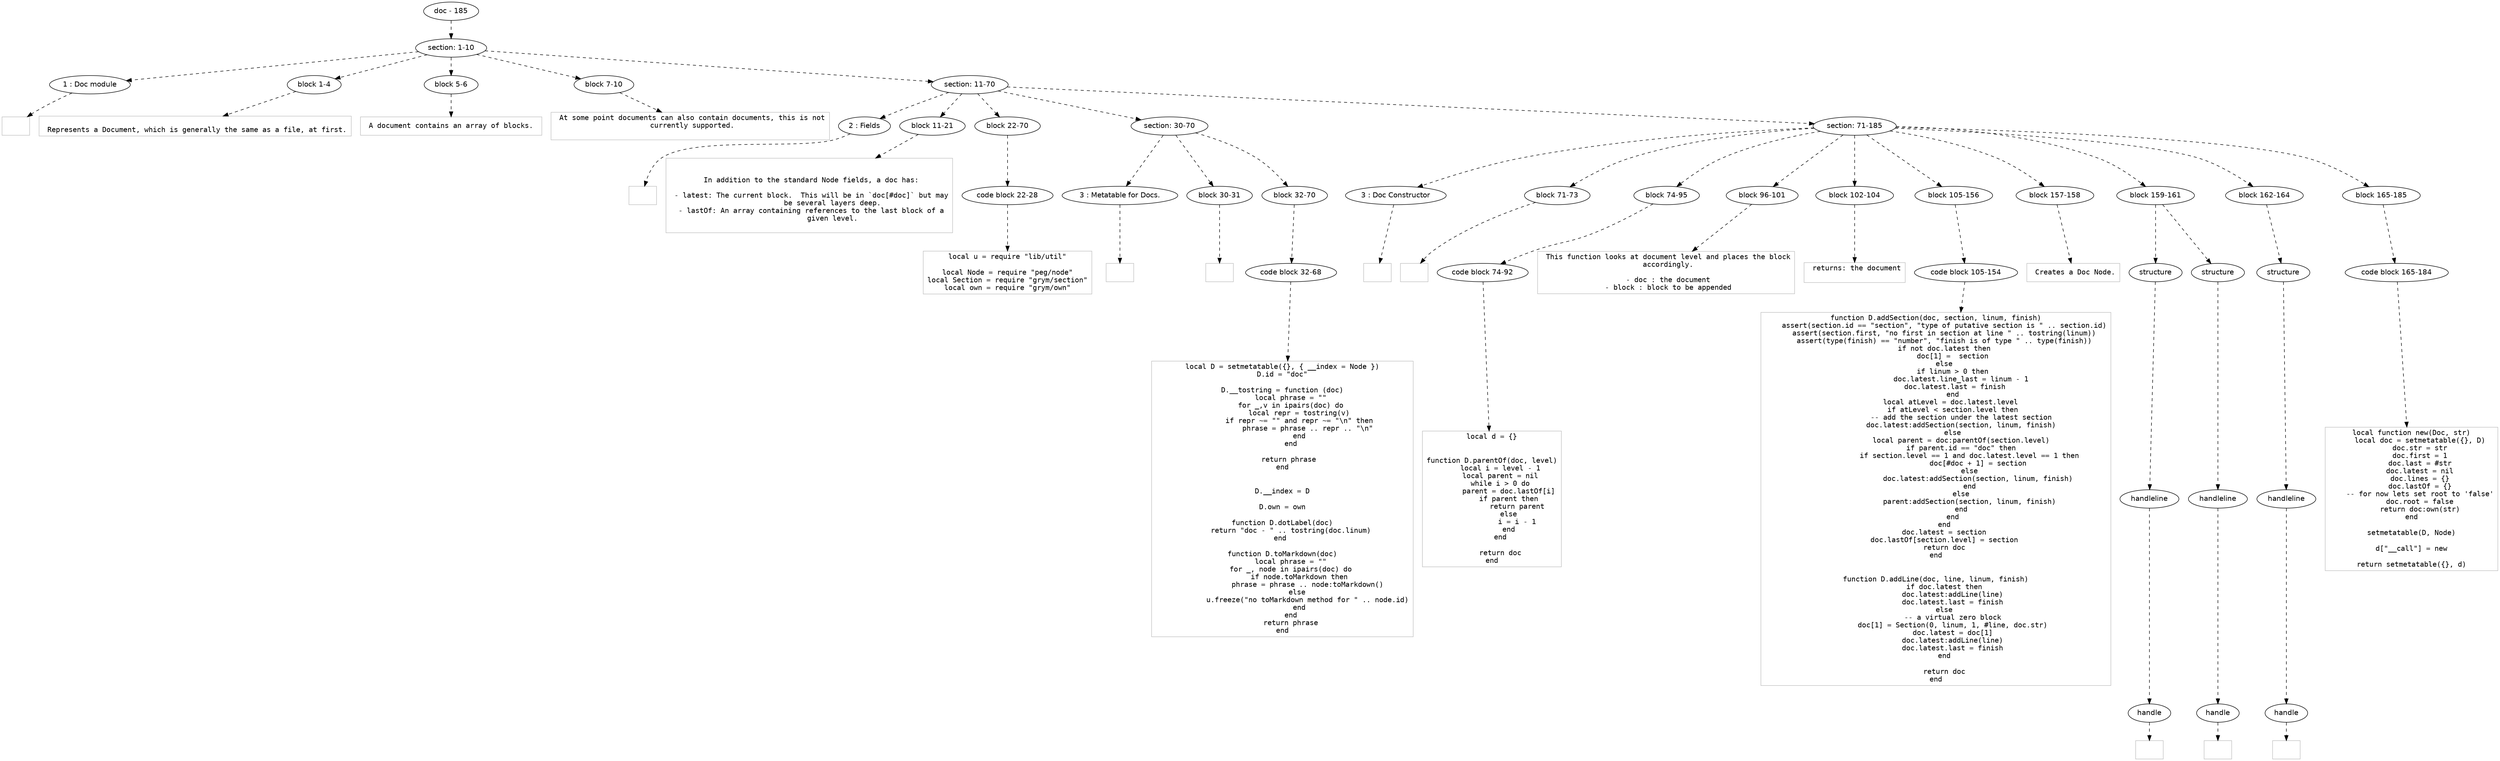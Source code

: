 digraph hierarchy {

node [fontname=Helvetica]
edge [style=dashed]

doc_0 [label="doc - 185"]


doc_0 -> { section_1}
{rank=same; section_1}

section_1 [label="section: 1-10"]


section_1 -> { header_2 block_3 block_4 block_5 section_6}
{rank=same; header_2 block_3 block_4 block_5 section_6}

header_2 [label="1 : Doc module"]

block_3 [label="block 1-4"]

block_4 [label="block 5-6"]

block_5 [label="block 7-10"]

section_6 [label="section: 11-70"]


header_2 -> leaf_7
leaf_7  [color=Gray,shape=rectangle,fontname=Inconsolata,label=""]
block_3 -> leaf_8
leaf_8  [color=Gray,shape=rectangle,fontname=Inconsolata,label="
 Represents a Document, which is generally the same as a file, at first.
"]
block_4 -> leaf_9
leaf_9  [color=Gray,shape=rectangle,fontname=Inconsolata,label=" A document contains an array of blocks. 
"]
block_5 -> leaf_10
leaf_10  [color=Gray,shape=rectangle,fontname=Inconsolata,label=" At some point documents can also contain documents, this is not
 currently supported.

"]
section_6 -> { header_11 block_12 block_13 section_14 section_15}
{rank=same; header_11 block_12 block_13 section_14 section_15}

header_11 [label="2 : Fields"]

block_12 [label="block 11-21"]

block_13 [label="block 22-70"]

section_14 [label="section: 30-70"]

section_15 [label="section: 71-185"]


header_11 -> leaf_16
leaf_16  [color=Gray,shape=rectangle,fontname=Inconsolata,label=""]
block_12 -> leaf_17
leaf_17  [color=Gray,shape=rectangle,fontname=Inconsolata,label="

 In addition to the standard Node fields, a doc has:
 
 - latest: The current block.  This will be in `doc[#doc]` but may
           be several layers deep.
 - lastOf: An array containing references to the last block of a
           given level.

"]
block_13 -> { codeblock_18}
{rank=same; codeblock_18}

codeblock_18 [label="code block 22-28"]


codeblock_18 -> leaf_19
leaf_19  [color=Gray,shape=rectangle,fontname=Inconsolata,label="local u = require \"lib/util\"

local Node = require \"peg/node\"
local Section = require \"grym/section\"
local own = require \"grym/own\""]
section_14 -> { header_20 block_21 block_22}
{rank=same; header_20 block_21 block_22}

header_20 [label="3 : Metatable for Docs."]

block_21 [label="block 30-31"]

block_22 [label="block 32-70"]


header_20 -> leaf_23
leaf_23  [color=Gray,shape=rectangle,fontname=Inconsolata,label=""]
block_21 -> leaf_24
leaf_24  [color=Gray,shape=rectangle,fontname=Inconsolata,label=""]
block_22 -> { codeblock_25}
{rank=same; codeblock_25}

codeblock_25 [label="code block 32-68"]


codeblock_25 -> leaf_26
leaf_26  [color=Gray,shape=rectangle,fontname=Inconsolata,label="local D = setmetatable({}, { __index = Node })
D.id = \"doc\"

D.__tostring = function (doc)
    local phrase = \"\"
    for _,v in ipairs(doc) do
        local repr = tostring(v)
        if repr ~= \"\" and repr ~= \"\\n\" then
            phrase = phrase .. repr .. \"\\n\"
        end
    end

    return phrase 
end


D.__index = D

D.own = own

function D.dotLabel(doc)
    return \"doc - \" .. tostring(doc.linum)
end 

function D.toMarkdown(doc)
    local phrase = \"\"
    for _, node in ipairs(doc) do
        if node.toMarkdown then
            phrase = phrase .. node:toMarkdown()
        else 
            u.freeze(\"no toMarkdown method for \" .. node.id)
        end
    end
    return phrase
end"]
section_15 -> { header_27 block_28 block_29 block_30 block_31 block_32 block_33 block_34 block_35 block_36}
{rank=same; header_27 block_28 block_29 block_30 block_31 block_32 block_33 block_34 block_35 block_36}

header_27 [label="3 : Doc Constructor"]

block_28 [label="block 71-73"]

block_29 [label="block 74-95"]

block_30 [label="block 96-101"]

block_31 [label="block 102-104"]

block_32 [label="block 105-156"]

block_33 [label="block 157-158"]

block_34 [label="block 159-161"]

block_35 [label="block 162-164"]

block_36 [label="block 165-185"]


header_27 -> leaf_37
leaf_37  [color=Gray,shape=rectangle,fontname=Inconsolata,label=""]
block_28 -> leaf_38
leaf_38  [color=Gray,shape=rectangle,fontname=Inconsolata,label="
"]
block_29 -> { codeblock_39}
{rank=same; codeblock_39}

codeblock_39 [label="code block 74-92"]


codeblock_39 -> leaf_40
leaf_40  [color=Gray,shape=rectangle,fontname=Inconsolata,label="local d = {}


function D.parentOf(doc, level)
    local i = level - 1
    local parent = nil
    while i > 0 do
        parent = doc.lastOf[i]
        if parent then
            return parent
        else
            i = i - 1
        end
    end

    return doc
end"]
block_30 -> leaf_41
leaf_41  [color=Gray,shape=rectangle,fontname=Inconsolata,label=" This function looks at document level and places the block
 accordingly.
 
 - doc : the document
 - block : block to be appended
"]
block_31 -> leaf_42
leaf_42  [color=Gray,shape=rectangle,fontname=Inconsolata,label=" returns: the document

"]
block_32 -> { codeblock_43}
{rank=same; codeblock_43}

codeblock_43 [label="code block 105-154"]


codeblock_43 -> leaf_44
leaf_44  [color=Gray,shape=rectangle,fontname=Inconsolata,label="function D.addSection(doc, section, linum, finish)
    assert(section.id == \"section\", \"type of putative section is \" .. section.id)
    assert(section.first, \"no first in section at line \" .. tostring(linum))
    assert(type(finish) == \"number\", \"finish is of type \" .. type(finish))
    if not doc.latest then
        doc[1] =  section
    else
        if linum > 0 then
            doc.latest.line_last = linum - 1
            doc.latest.last = finish   
        end
        local atLevel = doc.latest.level 
        if atLevel < section.level then
            -- add the section under the latest section
            doc.latest:addSection(section, linum, finish)
        else
            local parent = doc:parentOf(section.level)
            if parent.id == \"doc\" then
                if section.level == 1 and doc.latest.level == 1 then
                    doc[#doc + 1] = section
                else
                    doc.latest:addSection(section, linum, finish)
                end
            else
                parent:addSection(section, linum, finish)
            end
        end
    end
    doc.latest = section
    doc.lastOf[section.level] = section
    return doc
end


function D.addLine(doc, line, linum, finish)
    if doc.latest then
        doc.latest:addLine(line)
        doc.latest.last = finish
    else
        -- a virtual zero block
        doc[1] = Section(0, linum, 1, #line, doc.str)
        doc.latest = doc[1]
        doc.latest:addLine(line)
        doc.latest.last = finish
    end

    return doc
end"]
block_33 -> leaf_45
leaf_45  [color=Gray,shape=rectangle,fontname=Inconsolata,label=" Creates a Doc Node.
"]
block_34 -> { structure_46 structure_47}
{rank=same; structure_46 structure_47}

structure_46 [label="structure"]

structure_47 [label="structure"]


structure_46 -> { handleline_48}
{rank=same; handleline_48}

handleline_48 [label="handleline"]


handleline_48 -> { handle_49}
{rank=same; handle_49}

handle_49 [label="handle"]


handle_49 -> leaf_50
leaf_50  [color=Gray,shape=rectangle,fontname=Inconsolata,label=""]
structure_47 -> { handleline_51}
{rank=same; handleline_51}

handleline_51 [label="handleline"]


handleline_51 -> { handle_52}
{rank=same; handle_52}

handle_52 [label="handle"]


handle_52 -> leaf_53
leaf_53  [color=Gray,shape=rectangle,fontname=Inconsolata,label=""]
block_35 -> { structure_54}
{rank=same; structure_54}

structure_54 [label="structure"]


structure_54 -> { handleline_55}
{rank=same; handleline_55}

handleline_55 [label="handleline"]


handleline_55 -> { handle_56}
{rank=same; handle_56}

handle_56 [label="handle"]


handle_56 -> leaf_57
leaf_57  [color=Gray,shape=rectangle,fontname=Inconsolata,label=""]
block_36 -> { codeblock_58}
{rank=same; codeblock_58}

codeblock_58 [label="code block 165-184"]


codeblock_58 -> leaf_59
leaf_59  [color=Gray,shape=rectangle,fontname=Inconsolata,label="local function new(Doc, str)
    local doc = setmetatable({}, D)
    doc.str = str
    doc.first = 1
    doc.last = #str
    doc.latest = nil
    doc.lines = {}
    doc.lastOf = {}
    -- for now lets set root to 'false'
    doc.root = false
    return doc:own(str)
end

setmetatable(D, Node)

d[\"__call\"] = new

return setmetatable({}, d)"]

}
